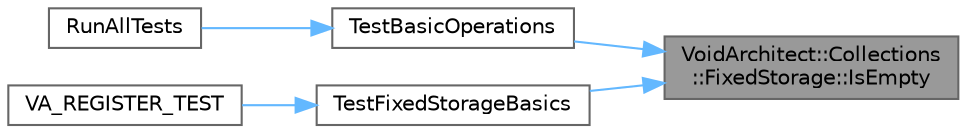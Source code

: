 digraph "VoidArchitect::Collections::FixedStorage::IsEmpty"
{
 // LATEX_PDF_SIZE
  bgcolor="transparent";
  edge [fontname=Helvetica,fontsize=10,labelfontname=Helvetica,labelfontsize=10];
  node [fontname=Helvetica,fontsize=10,shape=box,height=0.2,width=0.4];
  rankdir="RL";
  Node1 [id="Node000001",label="VoidArchitect::Collections\l::FixedStorage::IsEmpty",height=0.2,width=0.4,color="gray40", fillcolor="grey60", style="filled", fontcolor="black",tooltip="Check if storage is empty."];
  Node1 -> Node2 [id="edge5_Node000001_Node000002",dir="back",color="steelblue1",style="solid",tooltip=" "];
  Node2 [id="Node000002",label="TestBasicOperations",height=0.2,width=0.4,color="grey40", fillcolor="white", style="filled",URL="$_tests_8cpp.html#a3b37debd5d1b3db3bf6fd537398b310f",tooltip="Test basic allocation and access."];
  Node2 -> Node3 [id="edge6_Node000002_Node000003",dir="back",color="steelblue1",style="solid",tooltip=" "];
  Node3 [id="Node000003",label="RunAllTests",height=0.2,width=0.4,color="grey40", fillcolor="white", style="filled",URL="$_tests_8cpp.html#ae0ca194f6b730e168850ce3179ad4f63",tooltip="Run all validation tests."];
  Node1 -> Node4 [id="edge7_Node000001_Node000004",dir="back",color="steelblue1",style="solid",tooltip=" "];
  Node4 [id="Node000004",label="TestFixedStorageBasics",height=0.2,width=0.4,color="grey40", fillcolor="white", style="filled",URL="$_fixed_storage_tests_8cpp.html#a1990d785967c245a0c198ad78a50f427",tooltip="Test basic FixedStorage operations."];
  Node4 -> Node5 [id="edge8_Node000004_Node000005",dir="back",color="steelblue1",style="solid",tooltip=" "];
  Node5 [id="Node000005",label="VA_REGISTER_TEST",height=0.2,width=0.4,color="grey40", fillcolor="white", style="filled",URL="$_fixed_storage_tests_8cpp.html#a3fe705e9f8c2babdc06f57260eedac86",tooltip=" "];
}
